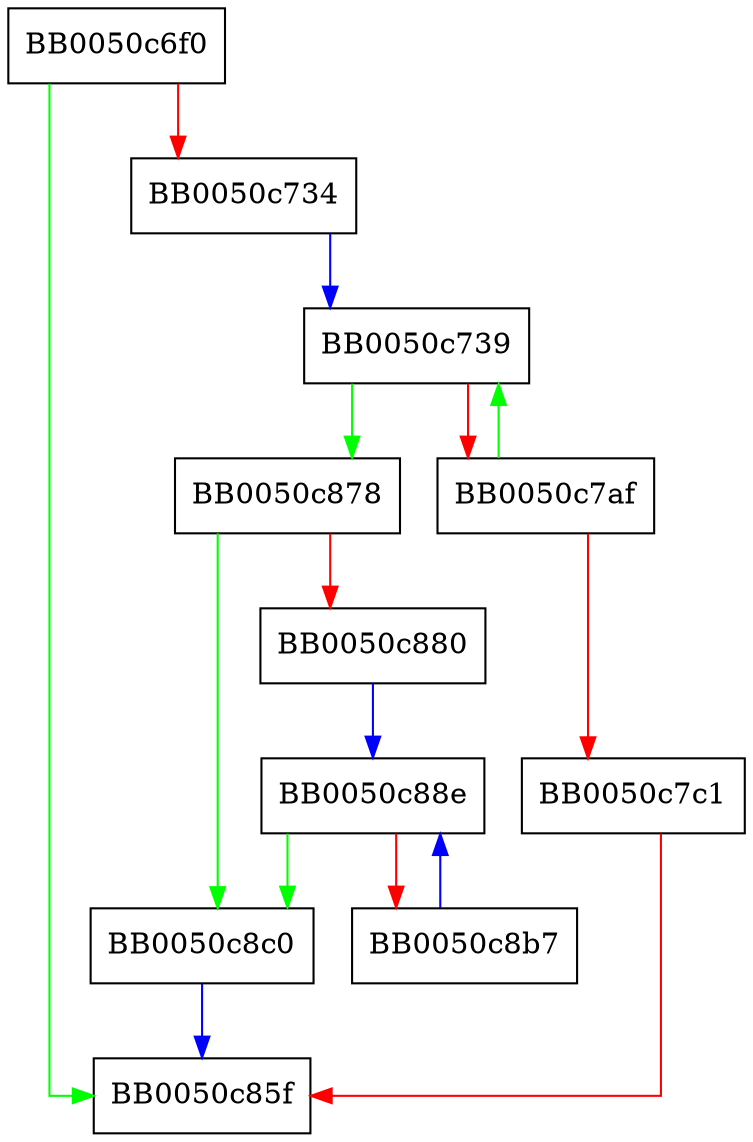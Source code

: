 digraph ossl_ackm_new {
  node [shape="box"];
  graph [splines=ortho];
  BB0050c6f0 -> BB0050c85f [color="green"];
  BB0050c6f0 -> BB0050c734 [color="red"];
  BB0050c734 -> BB0050c739 [color="blue"];
  BB0050c739 -> BB0050c878 [color="green"];
  BB0050c739 -> BB0050c7af [color="red"];
  BB0050c7af -> BB0050c739 [color="green"];
  BB0050c7af -> BB0050c7c1 [color="red"];
  BB0050c7c1 -> BB0050c85f [color="red"];
  BB0050c878 -> BB0050c8c0 [color="green"];
  BB0050c878 -> BB0050c880 [color="red"];
  BB0050c880 -> BB0050c88e [color="blue"];
  BB0050c88e -> BB0050c8c0 [color="green"];
  BB0050c88e -> BB0050c8b7 [color="red"];
  BB0050c8b7 -> BB0050c88e [color="blue"];
  BB0050c8c0 -> BB0050c85f [color="blue"];
}